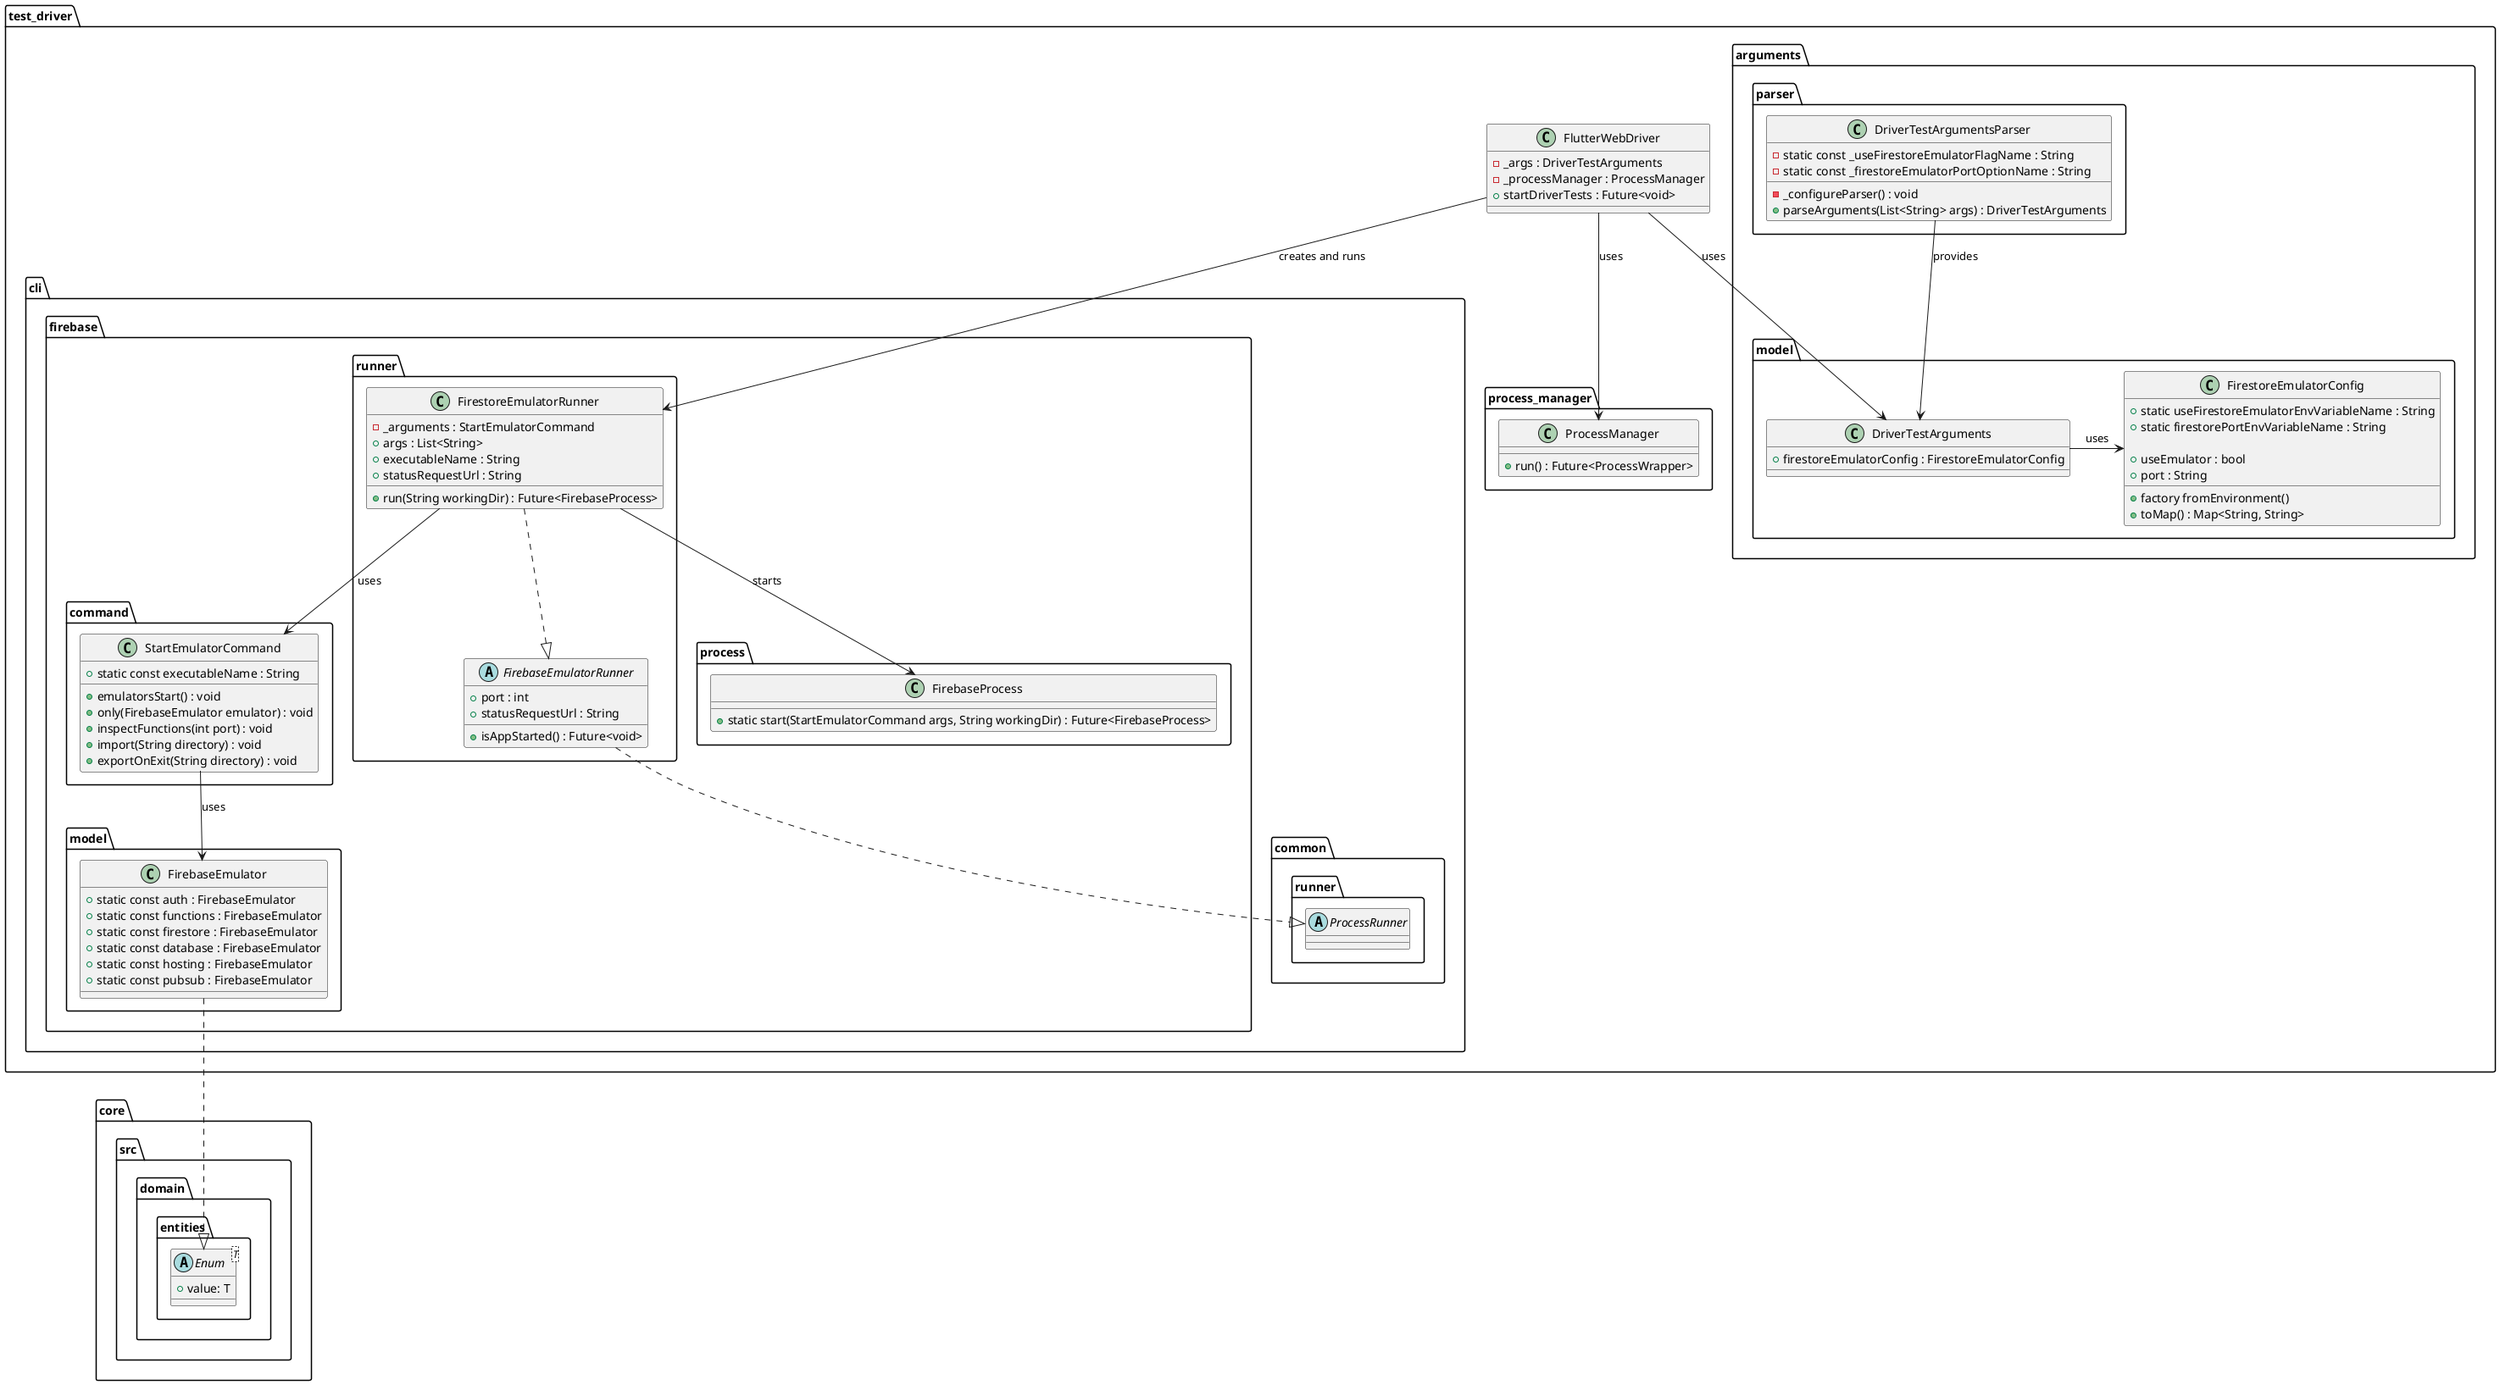 @startuml firestore_emulator_class_diagram

package core.src.domain.entities {
        abstract class Enum<T> {
            + value: T
        }
    }

package test_driver {
    class FlutterWebDriver {
        - _args : DriverTestArguments
        - _processManager : ProcessManager
        + startDriverTests : Future<void>  
    }

    package arguments {
        package parser {
            class DriverTestArgumentsParser {
                - static const _useFirestoreEmulatorFlagName : String
                - static const _firestoreEmulatorPortOptionName : String
                - _configureParser() : void
                + parseArguments(List<String> args) : DriverTestArguments
            }
        } 

        package model {
            class DriverTestArguments {
                + firestoreEmulatorConfig : FirestoreEmulatorConfig
            }

            class FirestoreEmulatorConfig {
                + static useFirestoreEmulatorEnvVariableName : String
                + static firestorePortEnvVariableName : String

                + useEmulator : bool
                + port : String

                + factory fromEnvironment()
                + toMap() : Map<String, String>
            }
        }
    }

    package cli {
        package common.runner {
            abstract class ProcessRunner {}
        }

        package firebase {
            package model as firebase_model {
                class FirebaseEmulator{
                    + static const auth : FirebaseEmulator
                    + static const functions : FirebaseEmulator
                    + static const firestore : FirebaseEmulator
                    + static const database : FirebaseEmulator
                    + static const hosting : FirebaseEmulator
                    + static const pubsub : FirebaseEmulator
                }
            }

            package runner {
                abstract class FirebaseEmulatorRunner {
                    + port : int
                    + statusRequestUrl : String
                    + isAppStarted() : Future<void>
                }
                class FirestoreEmulatorRunner {
                    - _arguments : StartEmulatorCommand
                    + args : List<String>
                    + executableName : String
                    + statusRequestUrl : String
                    + run(String workingDir) : Future<FirebaseProcess>
                }
            }

            package command {
                class StartEmulatorCommand {
                    + static const executableName : String
                    + emulatorsStart() : void
                    + only(FirebaseEmulator emulator) : void
                    + inspectFunctions(int port) : void
                    + import(String directory) : void
                    + exportOnExit(String directory) : void
                }
            }

            package process {
                class FirebaseProcess {
                    + static start(StartEmulatorCommand args, String workingDir) : Future<FirebaseProcess>
                }
            }
        }
    }

    package process_manager {
        class ProcessManager {
            + run() : Future<ProcessWrapper>
        }
    }
}

FlutterWebDriver --> DriverTestArguments : uses
DriverTestArguments -> FirestoreEmulatorConfig: uses
FlutterWebDriver --> FirestoreEmulatorRunner : creates and runs
FlutterWebDriver --> ProcessManager : uses
FirestoreEmulatorRunner --> StartEmulatorCommand : uses
FirestoreEmulatorRunner --> FirebaseProcess : starts
FirestoreEmulatorRunner ..|> FirebaseEmulatorRunner
FirebaseEmulatorRunner ..|> ProcessRunner
StartEmulatorCommand --> FirebaseEmulator: uses
FirebaseEmulator..|> Enum
DriverTestArgumentsParser --> DriverTestArguments : provides

@enduml
